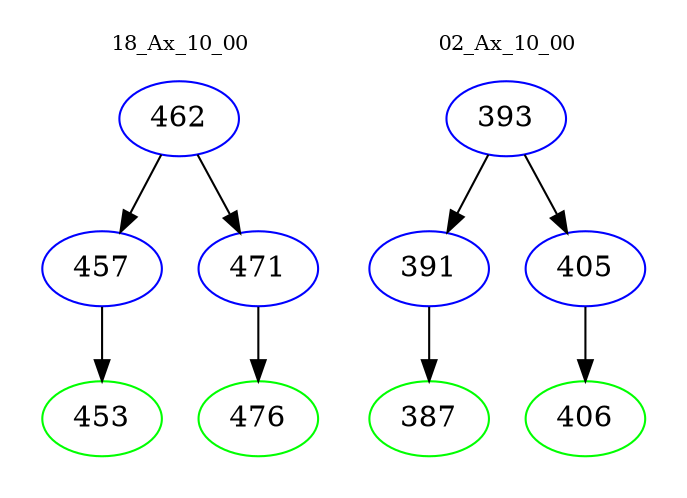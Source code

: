 digraph{
subgraph cluster_0 {
color = white
label = "18_Ax_10_00";
fontsize=10;
T0_462 [label="462", color="blue"]
T0_462 -> T0_457 [color="black"]
T0_457 [label="457", color="blue"]
T0_457 -> T0_453 [color="black"]
T0_453 [label="453", color="green"]
T0_462 -> T0_471 [color="black"]
T0_471 [label="471", color="blue"]
T0_471 -> T0_476 [color="black"]
T0_476 [label="476", color="green"]
}
subgraph cluster_1 {
color = white
label = "02_Ax_10_00";
fontsize=10;
T1_393 [label="393", color="blue"]
T1_393 -> T1_391 [color="black"]
T1_391 [label="391", color="blue"]
T1_391 -> T1_387 [color="black"]
T1_387 [label="387", color="green"]
T1_393 -> T1_405 [color="black"]
T1_405 [label="405", color="blue"]
T1_405 -> T1_406 [color="black"]
T1_406 [label="406", color="green"]
}
}
